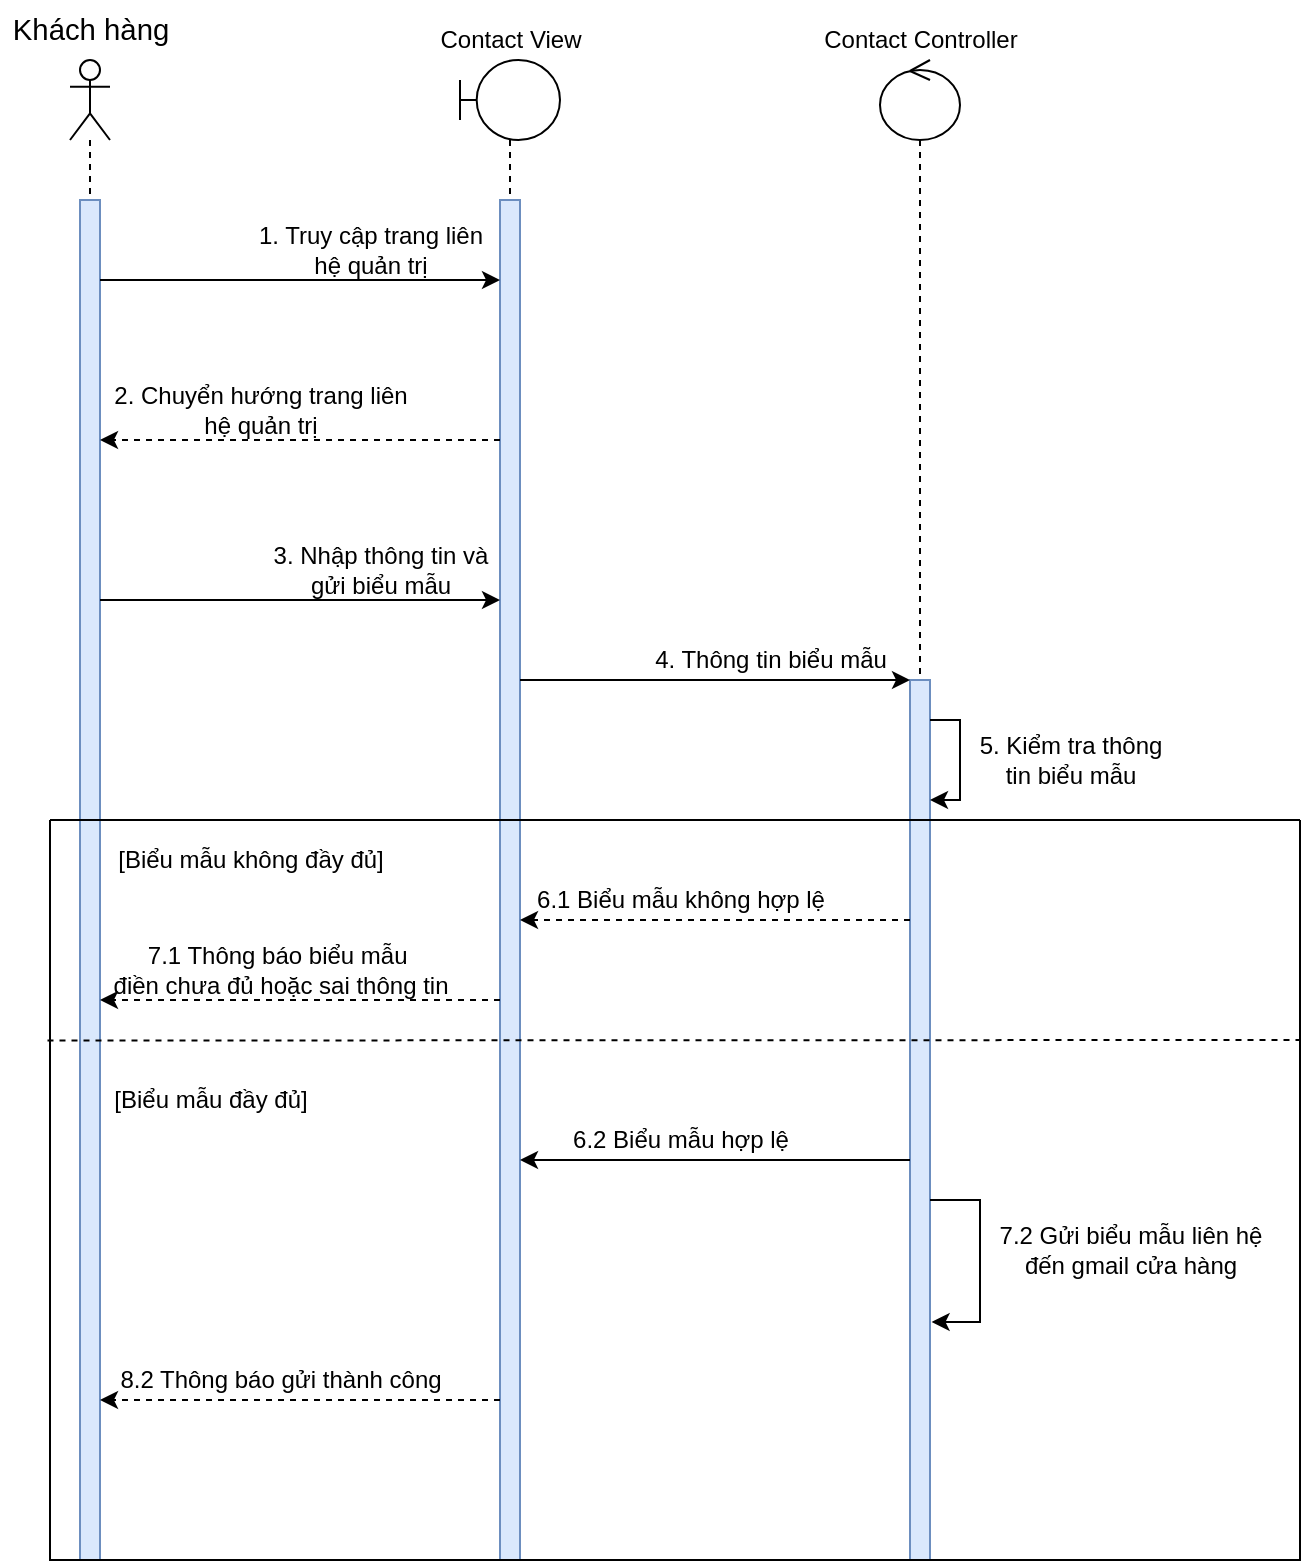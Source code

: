 <mxfile version="16.5.1" type="device"><diagram id="b3xQJFwFRbKTzmyxP-ca" name="Trang-1"><mxGraphModel dx="1102" dy="905" grid="1" gridSize="10" guides="1" tooltips="1" connect="1" arrows="1" fold="1" page="1" pageScale="1" pageWidth="827" pageHeight="1169" math="0" shadow="0"><root><mxCell id="0"/><mxCell id="1" parent="0"/><mxCell id="vJp9MgGnyPf3eHHjkQ-m-1" value="" style="shape=umlLifeline;participant=umlActor;perimeter=lifelinePerimeter;whiteSpace=wrap;html=1;container=1;collapsible=0;recursiveResize=0;verticalAlign=top;spacingTop=36;outlineConnect=0;" parent="1" vertex="1"><mxGeometry x="485" y="210" width="20" height="750" as="geometry"/></mxCell><mxCell id="vJp9MgGnyPf3eHHjkQ-m-2" value="" style="html=1;points=[];perimeter=orthogonalPerimeter;fillColor=#dae8fc;strokeColor=#6c8ebf;" parent="vJp9MgGnyPf3eHHjkQ-m-1" vertex="1"><mxGeometry x="5" y="70" width="10" height="680" as="geometry"/></mxCell><mxCell id="vJp9MgGnyPf3eHHjkQ-m-3" value="&lt;span style=&quot;font-family: Calibri, sans-serif; font-size: 14.667px;&quot;&gt;Khách hàng&lt;/span&gt;" style="text;html=1;align=center;verticalAlign=middle;resizable=0;points=[];autosize=1;strokeColor=none;fillColor=none;" parent="1" vertex="1"><mxGeometry x="450" y="180" width="90" height="30" as="geometry"/></mxCell><mxCell id="vJp9MgGnyPf3eHHjkQ-m-7" value="Contact Controller" style="text;html=1;align=center;verticalAlign=middle;resizable=0;points=[];autosize=1;strokeColor=none;fillColor=none;" parent="1" vertex="1"><mxGeometry x="850" y="185" width="120" height="30" as="geometry"/></mxCell><mxCell id="k9k-bkaZC-uK-69F3qyQ-1" value="" style="shape=umlLifeline;participant=umlBoundary;perimeter=lifelinePerimeter;whiteSpace=wrap;html=1;container=1;collapsible=0;recursiveResize=0;verticalAlign=top;spacingTop=36;outlineConnect=0;" parent="1" vertex="1"><mxGeometry x="680" y="210" width="50" height="750" as="geometry"/></mxCell><mxCell id="k9k-bkaZC-uK-69F3qyQ-4" value="" style="html=1;points=[];perimeter=orthogonalPerimeter;fillColor=#dae8fc;strokeColor=#6c8ebf;" parent="k9k-bkaZC-uK-69F3qyQ-1" vertex="1"><mxGeometry x="20" y="70" width="10" height="680" as="geometry"/></mxCell><mxCell id="k9k-bkaZC-uK-69F3qyQ-2" value="Contact View" style="text;html=1;align=center;verticalAlign=middle;resizable=0;points=[];autosize=1;strokeColor=none;fillColor=none;" parent="1" vertex="1"><mxGeometry x="660" y="190" width="90" height="20" as="geometry"/></mxCell><mxCell id="k9k-bkaZC-uK-69F3qyQ-3" value="" style="shape=umlLifeline;participant=umlControl;perimeter=lifelinePerimeter;whiteSpace=wrap;html=1;container=1;collapsible=0;recursiveResize=0;verticalAlign=top;spacingTop=36;outlineConnect=0;" parent="1" vertex="1"><mxGeometry x="890" y="210" width="40" height="750" as="geometry"/></mxCell><mxCell id="k9k-bkaZC-uK-69F3qyQ-12" value="" style="html=1;points=[];perimeter=orthogonalPerimeter;fillColor=#dae8fc;strokeColor=#6c8ebf;" parent="k9k-bkaZC-uK-69F3qyQ-3" vertex="1"><mxGeometry x="15" y="310" width="10" height="440" as="geometry"/></mxCell><mxCell id="k9k-bkaZC-uK-69F3qyQ-16" style="edgeStyle=orthogonalEdgeStyle;rounded=0;orthogonalLoop=1;jettySize=auto;html=1;" parent="k9k-bkaZC-uK-69F3qyQ-3" source="k9k-bkaZC-uK-69F3qyQ-12" edge="1"><mxGeometry relative="1" as="geometry"><mxPoint x="25" y="370" as="targetPoint"/><Array as="points"><mxPoint x="40" y="330"/><mxPoint x="40" y="370"/><mxPoint x="25" y="370"/></Array></mxGeometry></mxCell><mxCell id="k9k-bkaZC-uK-69F3qyQ-34" style="edgeStyle=orthogonalEdgeStyle;rounded=0;orthogonalLoop=1;jettySize=auto;html=1;entryX=1.084;entryY=0.729;entryDx=0;entryDy=0;entryPerimeter=0;" parent="k9k-bkaZC-uK-69F3qyQ-3" target="k9k-bkaZC-uK-69F3qyQ-12" edge="1"><mxGeometry relative="1" as="geometry"><mxPoint x="25" y="570" as="sourcePoint"/><Array as="points"><mxPoint x="50" y="570"/><mxPoint x="50" y="631"/><mxPoint x="26" y="631"/></Array></mxGeometry></mxCell><mxCell id="k9k-bkaZC-uK-69F3qyQ-5" style="edgeStyle=orthogonalEdgeStyle;rounded=0;orthogonalLoop=1;jettySize=auto;html=1;" parent="1" source="vJp9MgGnyPf3eHHjkQ-m-2" target="k9k-bkaZC-uK-69F3qyQ-4" edge="1"><mxGeometry relative="1" as="geometry"><Array as="points"><mxPoint x="610" y="320"/><mxPoint x="610" y="320"/></Array></mxGeometry></mxCell><mxCell id="k9k-bkaZC-uK-69F3qyQ-6" value="1. Truy cập trang liên&lt;br&gt;hệ quản trị" style="text;html=1;align=center;verticalAlign=middle;resizable=0;points=[];autosize=1;strokeColor=none;fillColor=none;" parent="1" vertex="1"><mxGeometry x="570" y="290" width="130" height="30" as="geometry"/></mxCell><mxCell id="k9k-bkaZC-uK-69F3qyQ-7" style="edgeStyle=orthogonalEdgeStyle;rounded=0;orthogonalLoop=1;jettySize=auto;html=1;dashed=1;" parent="1" source="k9k-bkaZC-uK-69F3qyQ-4" target="vJp9MgGnyPf3eHHjkQ-m-2" edge="1"><mxGeometry relative="1" as="geometry"><Array as="points"><mxPoint x="600" y="400"/><mxPoint x="600" y="400"/></Array></mxGeometry></mxCell><mxCell id="k9k-bkaZC-uK-69F3qyQ-8" value="2. Chuyển hướng trang liên&lt;br&gt;hệ quản trị" style="text;html=1;align=center;verticalAlign=middle;resizable=0;points=[];autosize=1;strokeColor=none;fillColor=none;" parent="1" vertex="1"><mxGeometry x="500" y="370" width="160" height="30" as="geometry"/></mxCell><mxCell id="k9k-bkaZC-uK-69F3qyQ-9" style="edgeStyle=orthogonalEdgeStyle;rounded=0;orthogonalLoop=1;jettySize=auto;html=1;" parent="1" source="vJp9MgGnyPf3eHHjkQ-m-2" target="k9k-bkaZC-uK-69F3qyQ-4" edge="1"><mxGeometry relative="1" as="geometry"><Array as="points"><mxPoint x="610" y="480"/><mxPoint x="610" y="480"/></Array></mxGeometry></mxCell><mxCell id="k9k-bkaZC-uK-69F3qyQ-10" value="3. Nhập thông tin và &lt;br&gt;gửi biểu mẫu" style="text;html=1;align=center;verticalAlign=middle;resizable=0;points=[];autosize=1;strokeColor=none;fillColor=none;" parent="1" vertex="1"><mxGeometry x="580" y="450" width="120" height="30" as="geometry"/></mxCell><mxCell id="k9k-bkaZC-uK-69F3qyQ-11" value="[Biểu mẫu không đầy đủ]" style="text;html=1;align=center;verticalAlign=middle;resizable=0;points=[];autosize=1;strokeColor=none;fillColor=none;" parent="1" vertex="1"><mxGeometry x="500" y="600" width="150" height="20" as="geometry"/></mxCell><mxCell id="k9k-bkaZC-uK-69F3qyQ-14" style="edgeStyle=orthogonalEdgeStyle;rounded=0;orthogonalLoop=1;jettySize=auto;html=1;" parent="1" source="k9k-bkaZC-uK-69F3qyQ-4" target="k9k-bkaZC-uK-69F3qyQ-12" edge="1"><mxGeometry relative="1" as="geometry"><Array as="points"><mxPoint x="870" y="520"/><mxPoint x="870" y="520"/></Array></mxGeometry></mxCell><mxCell id="k9k-bkaZC-uK-69F3qyQ-15" value="4. Thông tin biểu mẫu" style="text;html=1;align=center;verticalAlign=middle;resizable=0;points=[];autosize=1;strokeColor=none;fillColor=none;" parent="1" vertex="1"><mxGeometry x="770" y="500" width="130" height="20" as="geometry"/></mxCell><mxCell id="k9k-bkaZC-uK-69F3qyQ-17" value="5. Kiểm tra thông &lt;br&gt;tin biểu mẫu" style="text;html=1;align=center;verticalAlign=middle;resizable=0;points=[];autosize=1;strokeColor=none;fillColor=none;" parent="1" vertex="1"><mxGeometry x="930" y="545" width="110" height="30" as="geometry"/></mxCell><mxCell id="k9k-bkaZC-uK-69F3qyQ-18" style="edgeStyle=orthogonalEdgeStyle;rounded=0;orthogonalLoop=1;jettySize=auto;html=1;dashed=1;" parent="1" source="k9k-bkaZC-uK-69F3qyQ-12" target="k9k-bkaZC-uK-69F3qyQ-4" edge="1"><mxGeometry relative="1" as="geometry"><Array as="points"><mxPoint x="810" y="640"/><mxPoint x="810" y="640"/></Array></mxGeometry></mxCell><mxCell id="k9k-bkaZC-uK-69F3qyQ-19" value="6.1 Biểu mẫu không hợp lệ" style="text;html=1;align=center;verticalAlign=middle;resizable=0;points=[];autosize=1;strokeColor=none;fillColor=none;" parent="1" vertex="1"><mxGeometry x="710" y="620" width="160" height="20" as="geometry"/></mxCell><mxCell id="k9k-bkaZC-uK-69F3qyQ-20" style="edgeStyle=orthogonalEdgeStyle;rounded=0;orthogonalLoop=1;jettySize=auto;html=1;dashed=1;" parent="1" source="k9k-bkaZC-uK-69F3qyQ-4" target="vJp9MgGnyPf3eHHjkQ-m-2" edge="1"><mxGeometry relative="1" as="geometry"><Array as="points"><mxPoint x="600" y="680"/><mxPoint x="600" y="680"/></Array></mxGeometry></mxCell><mxCell id="k9k-bkaZC-uK-69F3qyQ-21" value="7.1 Thông báo biểu mẫu&amp;nbsp;&lt;br&gt;điền chưa đủ hoặc sai thông tin" style="text;html=1;align=center;verticalAlign=middle;resizable=0;points=[];autosize=1;strokeColor=none;fillColor=none;" parent="1" vertex="1"><mxGeometry x="500" y="650" width="180" height="30" as="geometry"/></mxCell><mxCell id="k9k-bkaZC-uK-69F3qyQ-24" value="[Biểu mẫu đầy đủ]" style="text;html=1;align=center;verticalAlign=middle;resizable=0;points=[];autosize=1;strokeColor=none;fillColor=none;" parent="1" vertex="1"><mxGeometry x="500" y="720" width="110" height="20" as="geometry"/></mxCell><mxCell id="k9k-bkaZC-uK-69F3qyQ-30" style="edgeStyle=orthogonalEdgeStyle;rounded=0;orthogonalLoop=1;jettySize=auto;html=1;" parent="1" source="k9k-bkaZC-uK-69F3qyQ-12" target="k9k-bkaZC-uK-69F3qyQ-4" edge="1"><mxGeometry relative="1" as="geometry"><Array as="points"><mxPoint x="760" y="760"/><mxPoint x="760" y="760"/></Array></mxGeometry></mxCell><mxCell id="k9k-bkaZC-uK-69F3qyQ-31" value="6.2 Biểu mẫu hợp lệ" style="text;html=1;align=center;verticalAlign=middle;resizable=0;points=[];autosize=1;strokeColor=none;fillColor=none;" parent="1" vertex="1"><mxGeometry x="730" y="740" width="120" height="20" as="geometry"/></mxCell><mxCell id="k9k-bkaZC-uK-69F3qyQ-32" style="edgeStyle=orthogonalEdgeStyle;rounded=0;orthogonalLoop=1;jettySize=auto;html=1;dashed=1;" parent="1" source="k9k-bkaZC-uK-69F3qyQ-4" target="vJp9MgGnyPf3eHHjkQ-m-2" edge="1"><mxGeometry relative="1" as="geometry"><Array as="points"><mxPoint x="600" y="880"/><mxPoint x="600" y="880"/></Array></mxGeometry></mxCell><mxCell id="k9k-bkaZC-uK-69F3qyQ-33" value="8.2 Thông báo gửi thành công" style="text;html=1;align=center;verticalAlign=middle;resizable=0;points=[];autosize=1;strokeColor=none;fillColor=none;" parent="1" vertex="1"><mxGeometry x="500" y="860" width="180" height="20" as="geometry"/></mxCell><mxCell id="k9k-bkaZC-uK-69F3qyQ-35" value="7.2 Gửi biểu mẫu liên hệ&lt;br&gt;đến gmail cửa hàng" style="text;html=1;align=center;verticalAlign=middle;resizable=0;points=[];autosize=1;strokeColor=none;fillColor=none;" parent="1" vertex="1"><mxGeometry x="940" y="790" width="150" height="30" as="geometry"/></mxCell><mxCell id="k9k-bkaZC-uK-69F3qyQ-36" value="" style="swimlane;startSize=0;" parent="1" vertex="1"><mxGeometry x="475" y="590" width="625" height="370" as="geometry"/></mxCell><mxCell id="k9k-bkaZC-uK-69F3qyQ-37" value="" style="endArrow=none;dashed=1;html=1;rounded=0;exitX=-0.002;exitY=0.298;exitDx=0;exitDy=0;exitPerimeter=0;" parent="1" source="k9k-bkaZC-uK-69F3qyQ-36" edge="1"><mxGeometry width="50" height="50" relative="1" as="geometry"><mxPoint x="470" y="701" as="sourcePoint"/><mxPoint x="1100" y="700" as="targetPoint"/></mxGeometry></mxCell></root></mxGraphModel></diagram></mxfile>